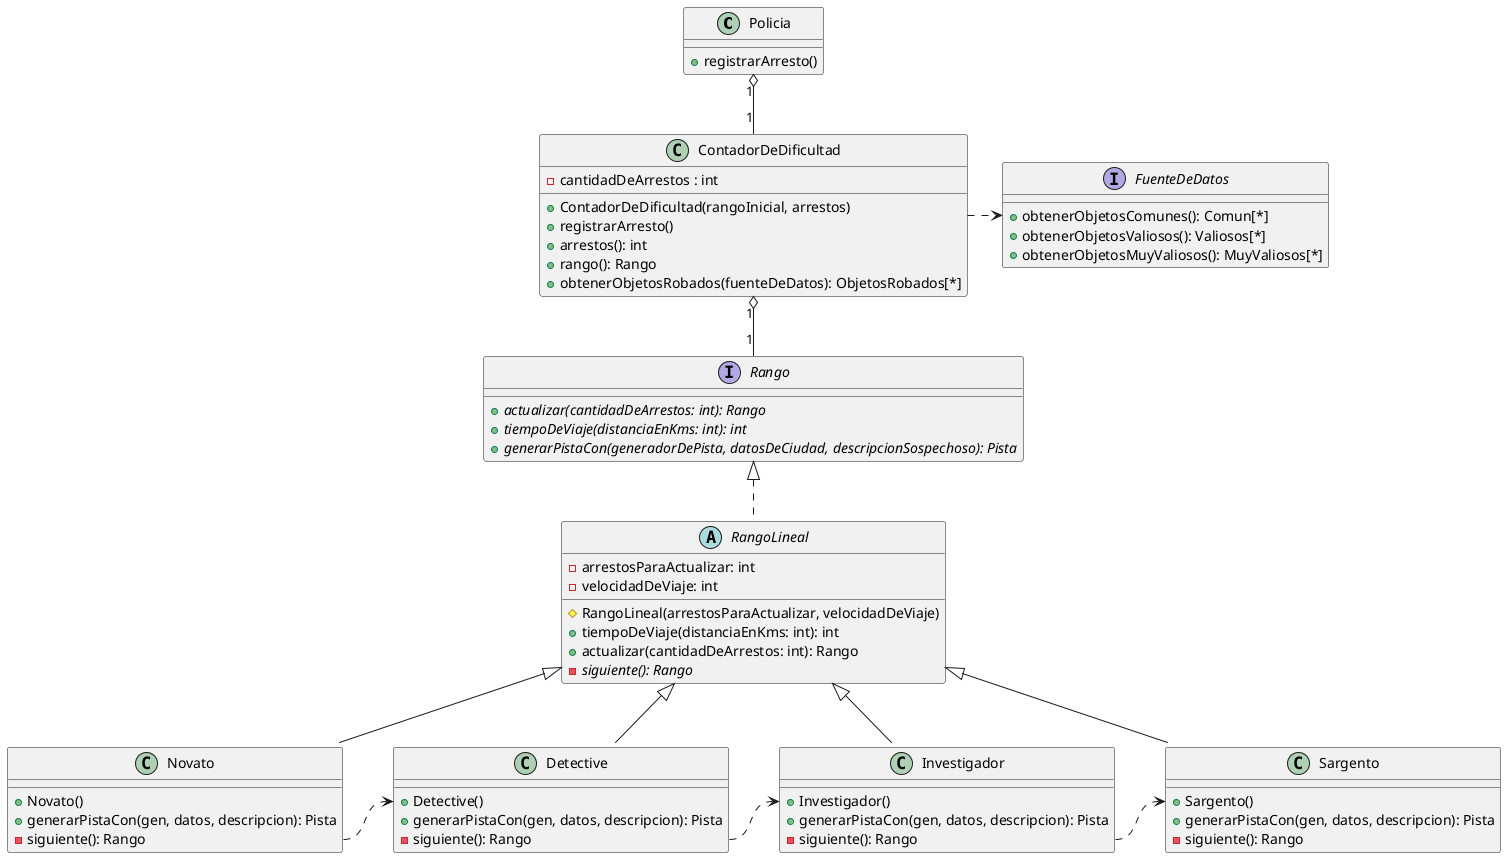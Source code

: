 @startuml

class Policia {
    + registrarArresto()
}

interface Rango {
    + {abstract} actualizar(cantidadDeArrestos: int): Rango
    + {abstract} tiempoDeViaje(distanciaEnKms: int): int
    + {abstract} generarPistaCon(generadorDePista, datosDeCiudad, descripcionSospechoso): Pista
}

abstract class RangoLineal implements Rango {
    - arrestosParaActualizar: int
    - velocidadDeViaje: int
    # RangoLineal(arrestosParaActualizar, velocidadDeViaje)
    + tiempoDeViaje(distanciaEnKms: int): int
    + actualizar(cantidadDeArrestos: int): Rango
    - {abstract} siguiente(): Rango
}

class Novato extends RangoLineal {
    + Novato()
    + generarPistaCon(gen, datos, descripcion): Pista
    - siguiente(): Rango
}
class Detective extends RangoLineal {
    + Detective()
    + generarPistaCon(gen, datos, descripcion): Pista
    - siguiente(): Rango
}
class Investigador extends RangoLineal {
    + Investigador()
    + generarPistaCon(gen, datos, descripcion): Pista
    - siguiente(): Rango
}
class Sargento extends RangoLineal {
    + Sargento()
    + generarPistaCon(gen, datos, descripcion): Pista
    - siguiente(): Rango
}

class ContadorDeDificultad {
    - cantidadDeArrestos : int
    + ContadorDeDificultad(rangoInicial, arrestos)
    + registrarArresto()
    + arrestos(): int
    + rango(): Rango
    + obtenerObjetosRobados(fuenteDeDatos): ObjetosRobados[*]
}

interface FuenteDeDatos {
    + obtenerObjetosComunes(): Comun[*]
    + obtenerObjetosValiosos(): Valiosos[*]
    + obtenerObjetosMuyValiosos(): MuyValiosos[*]
}

ContadorDeDificultad .> FuenteDeDatos
Policia "1" o-- "1" ContadorDeDificultad
ContadorDeDificultad "1" o-- "1" Rango
Novato::siguiente .> Detective::Detective
Detective::siguiente .> Investigador::Investigador
Investigador::siguiente .> Sargento::Sargento

@enduml
